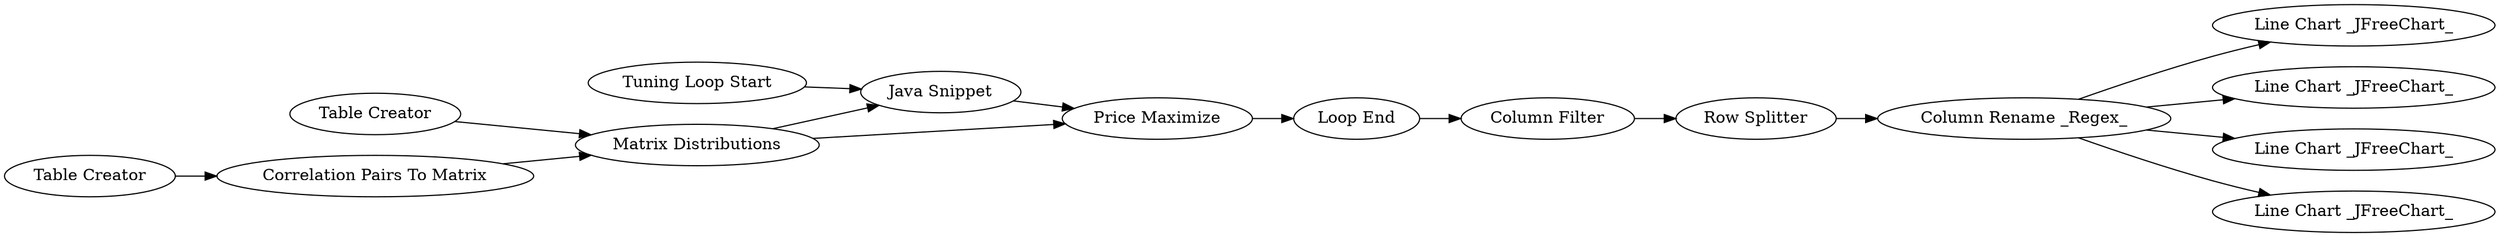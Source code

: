 digraph {
	6 -> 8
	10 -> 11
	12 -> 13
	1 -> 4
	13 -> 45
	8 -> 9
	4 -> 8
	13 -> 47
	3 -> 4
	11 -> 12
	9 -> 10
	2 -> 3
	13 -> 46
	13 -> 48
	4 -> 9
	48 [label="Line Chart _JFreeChart_"]
	13 [label="Column Rename _Regex_"]
	1 [label="Table Creator"]
	9 [label="Price Maximize"]
	45 [label="Line Chart _JFreeChart_"]
	11 [label="Column Filter"]
	4 [label="Matrix Distributions"]
	47 [label="Line Chart _JFreeChart_"]
	46 [label="Line Chart _JFreeChart_"]
	8 [label="Java Snippet"]
	6 [label="Tuning Loop Start"]
	12 [label="Row Splitter"]
	3 [label="Correlation Pairs To Matrix"]
	2 [label="Table Creator"]
	10 [label="Loop End"]
	rankdir=LR
}
